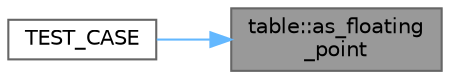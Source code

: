 digraph "table::as_floating_point"
{
 // LATEX_PDF_SIZE
  bgcolor="transparent";
  edge [fontname=Helvetica,fontsize=10,labelfontname=Helvetica,labelfontsize=10];
  node [fontname=Helvetica,fontsize=10,shape=box,height=0.2,width=0.4];
  rankdir="RL";
  Node1 [id="Node000001",label="table::as_floating\l_point",height=0.2,width=0.4,color="gray40", fillcolor="grey60", style="filled", fontcolor="black",tooltip="Returns nullptr."];
  Node1 -> Node2 [id="edge2_Node000001_Node000002",dir="back",color="steelblue1",style="solid",tooltip=" "];
  Node2 [id="Node000002",label="TEST_CASE",height=0.2,width=0.4,color="grey40", fillcolor="white", style="filled",URL="$manipulating__tables_8cpp.html#a7443a827dbb3e68e442ba87a0a8f0fa0",tooltip=" "];
}
